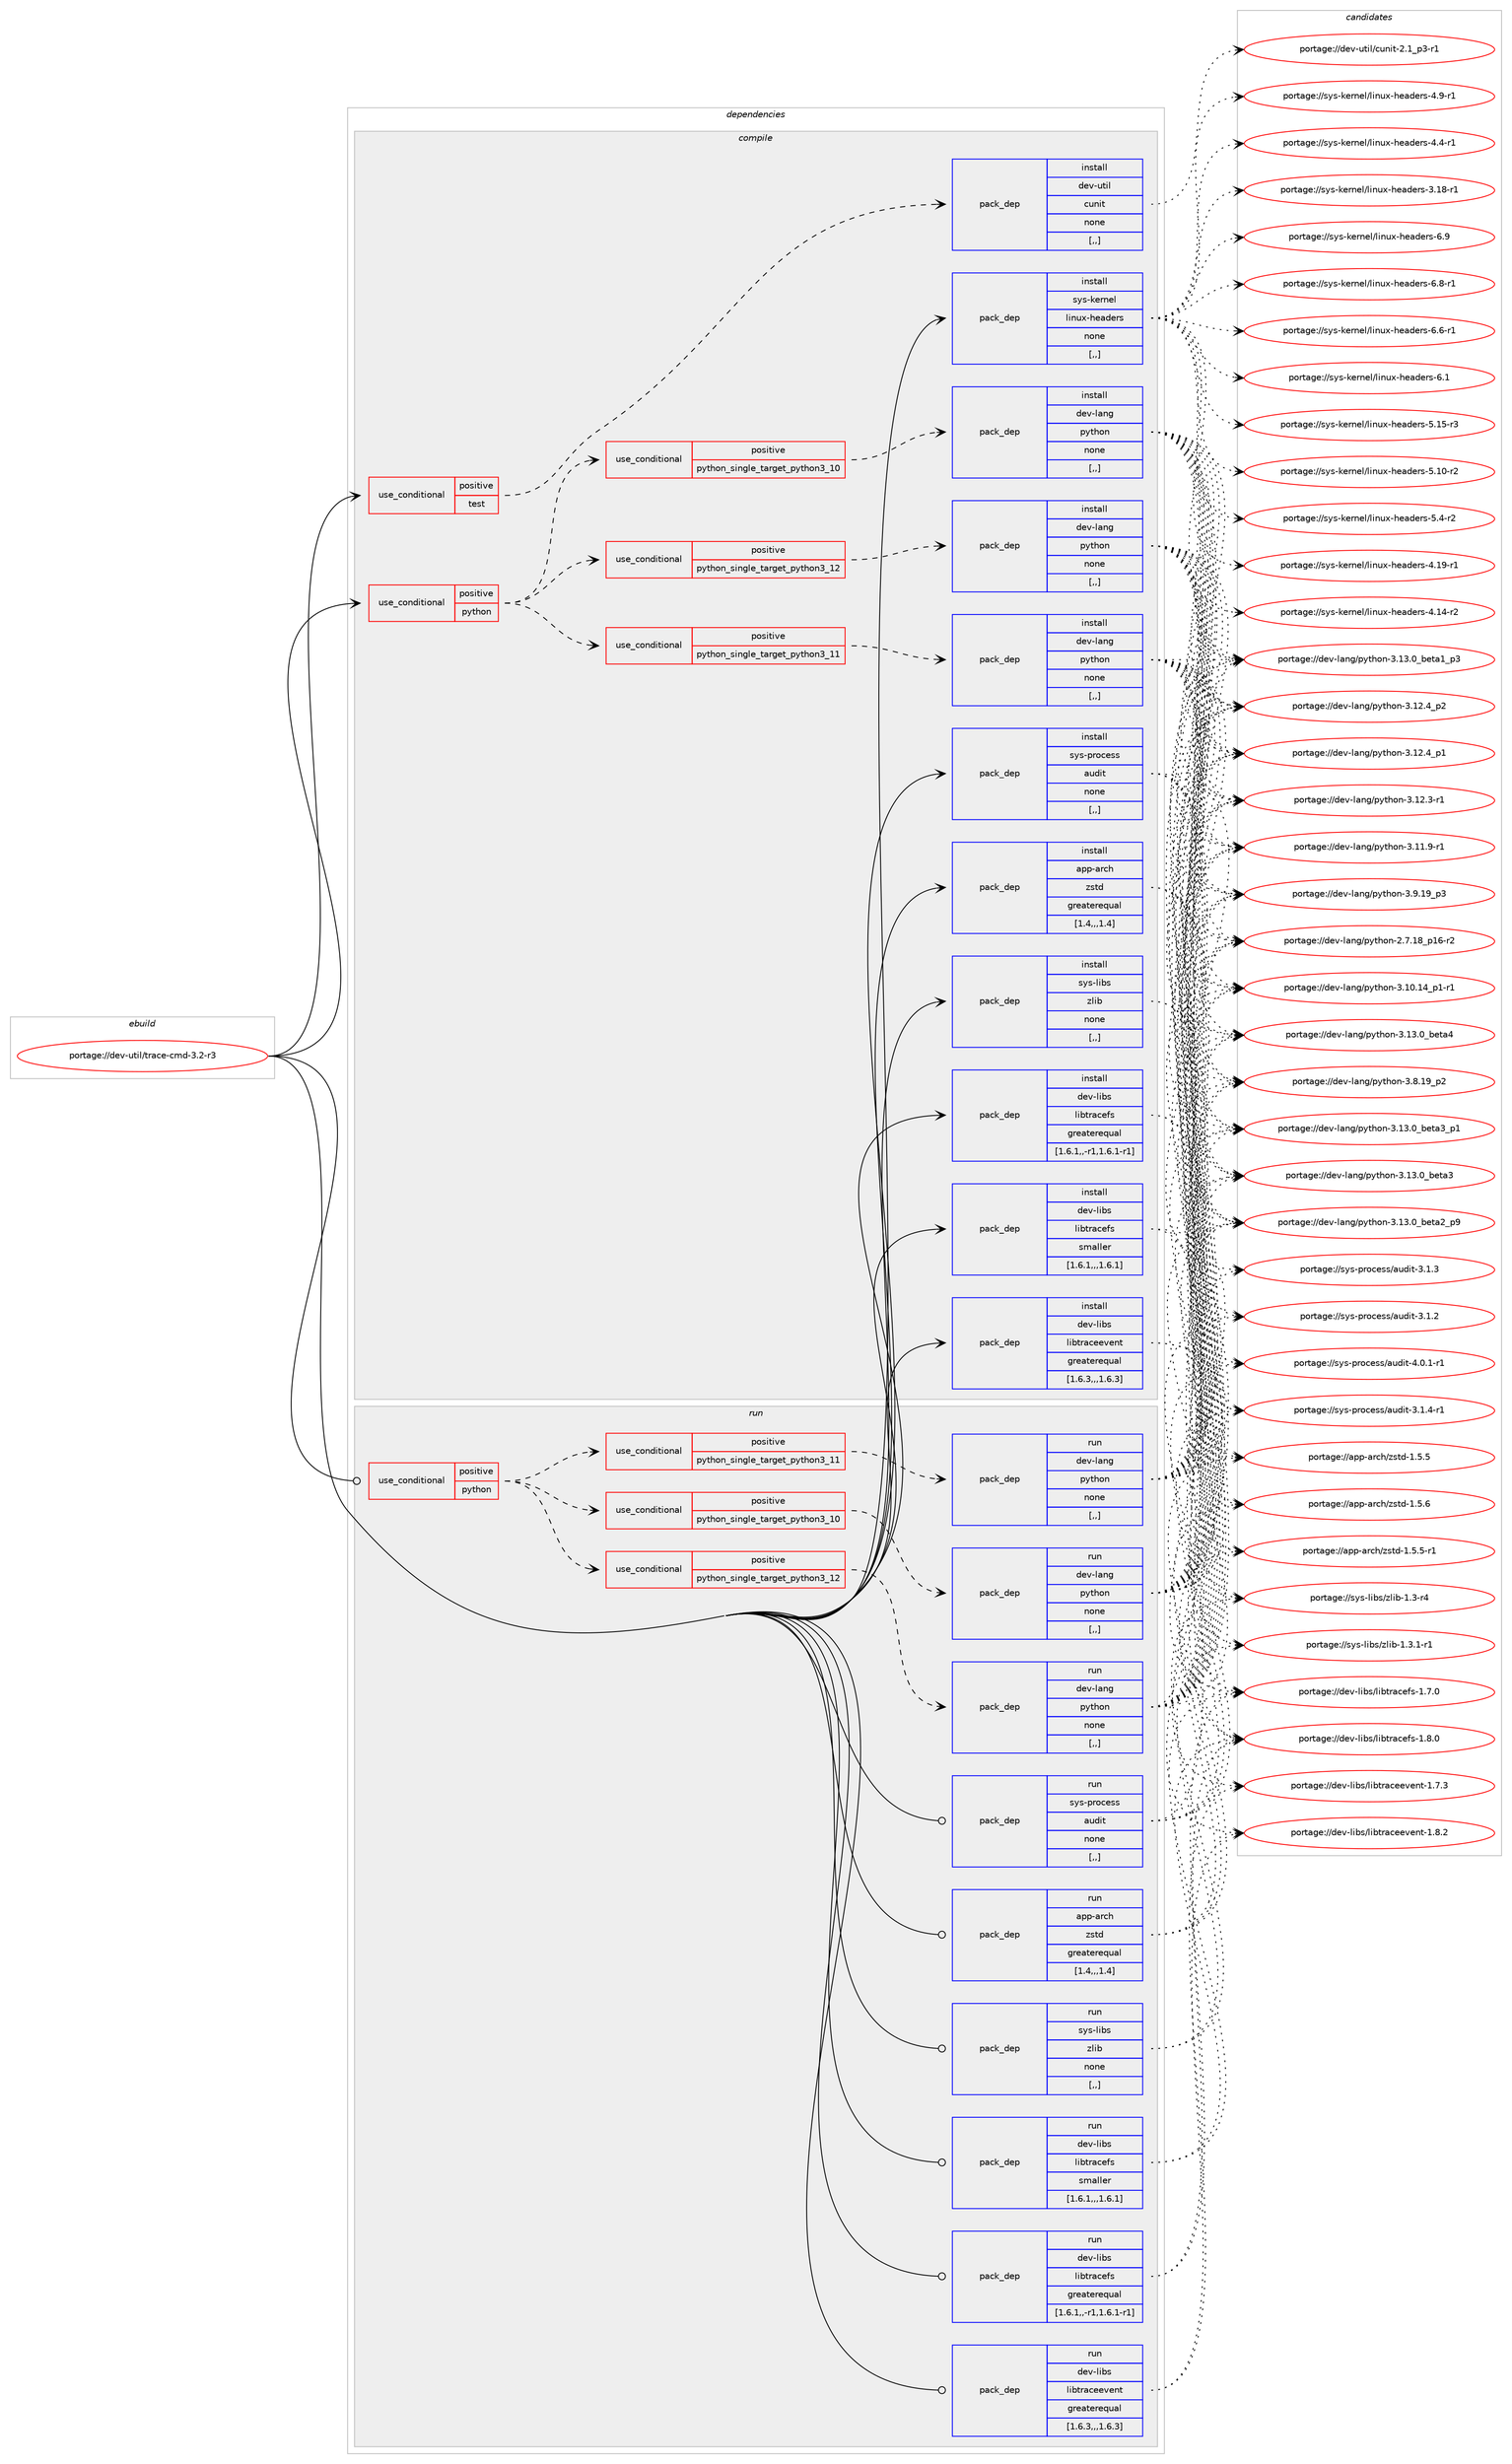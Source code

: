 digraph prolog {

# *************
# Graph options
# *************

newrank=true;
concentrate=true;
compound=true;
graph [rankdir=LR,fontname=Helvetica,fontsize=10,ranksep=1.5];#, ranksep=2.5, nodesep=0.2];
edge  [arrowhead=vee];
node  [fontname=Helvetica,fontsize=10];

# **********
# The ebuild
# **********

subgraph cluster_leftcol {
color=gray;
label=<<i>ebuild</i>>;
id [label="portage://dev-util/trace-cmd-3.2-r3", color=red, width=4, href="../dev-util/trace-cmd-3.2-r3.svg"];
}

# ****************
# The dependencies
# ****************

subgraph cluster_midcol {
color=gray;
label=<<i>dependencies</i>>;
subgraph cluster_compile {
fillcolor="#eeeeee";
style=filled;
label=<<i>compile</i>>;
subgraph cond61813 {
dependency219774 [label=<<TABLE BORDER="0" CELLBORDER="1" CELLSPACING="0" CELLPADDING="4"><TR><TD ROWSPAN="3" CELLPADDING="10">use_conditional</TD></TR><TR><TD>positive</TD></TR><TR><TD>python</TD></TR></TABLE>>, shape=none, color=red];
subgraph cond61814 {
dependency219775 [label=<<TABLE BORDER="0" CELLBORDER="1" CELLSPACING="0" CELLPADDING="4"><TR><TD ROWSPAN="3" CELLPADDING="10">use_conditional</TD></TR><TR><TD>positive</TD></TR><TR><TD>python_single_target_python3_10</TD></TR></TABLE>>, shape=none, color=red];
subgraph pack156515 {
dependency219776 [label=<<TABLE BORDER="0" CELLBORDER="1" CELLSPACING="0" CELLPADDING="4" WIDTH="220"><TR><TD ROWSPAN="6" CELLPADDING="30">pack_dep</TD></TR><TR><TD WIDTH="110">install</TD></TR><TR><TD>dev-lang</TD></TR><TR><TD>python</TD></TR><TR><TD>none</TD></TR><TR><TD>[,,]</TD></TR></TABLE>>, shape=none, color=blue];
}
dependency219775:e -> dependency219776:w [weight=20,style="dashed",arrowhead="vee"];
}
dependency219774:e -> dependency219775:w [weight=20,style="dashed",arrowhead="vee"];
subgraph cond61815 {
dependency219777 [label=<<TABLE BORDER="0" CELLBORDER="1" CELLSPACING="0" CELLPADDING="4"><TR><TD ROWSPAN="3" CELLPADDING="10">use_conditional</TD></TR><TR><TD>positive</TD></TR><TR><TD>python_single_target_python3_11</TD></TR></TABLE>>, shape=none, color=red];
subgraph pack156516 {
dependency219778 [label=<<TABLE BORDER="0" CELLBORDER="1" CELLSPACING="0" CELLPADDING="4" WIDTH="220"><TR><TD ROWSPAN="6" CELLPADDING="30">pack_dep</TD></TR><TR><TD WIDTH="110">install</TD></TR><TR><TD>dev-lang</TD></TR><TR><TD>python</TD></TR><TR><TD>none</TD></TR><TR><TD>[,,]</TD></TR></TABLE>>, shape=none, color=blue];
}
dependency219777:e -> dependency219778:w [weight=20,style="dashed",arrowhead="vee"];
}
dependency219774:e -> dependency219777:w [weight=20,style="dashed",arrowhead="vee"];
subgraph cond61816 {
dependency219779 [label=<<TABLE BORDER="0" CELLBORDER="1" CELLSPACING="0" CELLPADDING="4"><TR><TD ROWSPAN="3" CELLPADDING="10">use_conditional</TD></TR><TR><TD>positive</TD></TR><TR><TD>python_single_target_python3_12</TD></TR></TABLE>>, shape=none, color=red];
subgraph pack156517 {
dependency219780 [label=<<TABLE BORDER="0" CELLBORDER="1" CELLSPACING="0" CELLPADDING="4" WIDTH="220"><TR><TD ROWSPAN="6" CELLPADDING="30">pack_dep</TD></TR><TR><TD WIDTH="110">install</TD></TR><TR><TD>dev-lang</TD></TR><TR><TD>python</TD></TR><TR><TD>none</TD></TR><TR><TD>[,,]</TD></TR></TABLE>>, shape=none, color=blue];
}
dependency219779:e -> dependency219780:w [weight=20,style="dashed",arrowhead="vee"];
}
dependency219774:e -> dependency219779:w [weight=20,style="dashed",arrowhead="vee"];
}
id:e -> dependency219774:w [weight=20,style="solid",arrowhead="vee"];
subgraph cond61817 {
dependency219781 [label=<<TABLE BORDER="0" CELLBORDER="1" CELLSPACING="0" CELLPADDING="4"><TR><TD ROWSPAN="3" CELLPADDING="10">use_conditional</TD></TR><TR><TD>positive</TD></TR><TR><TD>test</TD></TR></TABLE>>, shape=none, color=red];
subgraph pack156518 {
dependency219782 [label=<<TABLE BORDER="0" CELLBORDER="1" CELLSPACING="0" CELLPADDING="4" WIDTH="220"><TR><TD ROWSPAN="6" CELLPADDING="30">pack_dep</TD></TR><TR><TD WIDTH="110">install</TD></TR><TR><TD>dev-util</TD></TR><TR><TD>cunit</TD></TR><TR><TD>none</TD></TR><TR><TD>[,,]</TD></TR></TABLE>>, shape=none, color=blue];
}
dependency219781:e -> dependency219782:w [weight=20,style="dashed",arrowhead="vee"];
}
id:e -> dependency219781:w [weight=20,style="solid",arrowhead="vee"];
subgraph pack156519 {
dependency219783 [label=<<TABLE BORDER="0" CELLBORDER="1" CELLSPACING="0" CELLPADDING="4" WIDTH="220"><TR><TD ROWSPAN="6" CELLPADDING="30">pack_dep</TD></TR><TR><TD WIDTH="110">install</TD></TR><TR><TD>app-arch</TD></TR><TR><TD>zstd</TD></TR><TR><TD>greaterequal</TD></TR><TR><TD>[1.4,,,1.4]</TD></TR></TABLE>>, shape=none, color=blue];
}
id:e -> dependency219783:w [weight=20,style="solid",arrowhead="vee"];
subgraph pack156520 {
dependency219784 [label=<<TABLE BORDER="0" CELLBORDER="1" CELLSPACING="0" CELLPADDING="4" WIDTH="220"><TR><TD ROWSPAN="6" CELLPADDING="30">pack_dep</TD></TR><TR><TD WIDTH="110">install</TD></TR><TR><TD>dev-libs</TD></TR><TR><TD>libtraceevent</TD></TR><TR><TD>greaterequal</TD></TR><TR><TD>[1.6.3,,,1.6.3]</TD></TR></TABLE>>, shape=none, color=blue];
}
id:e -> dependency219784:w [weight=20,style="solid",arrowhead="vee"];
subgraph pack156521 {
dependency219785 [label=<<TABLE BORDER="0" CELLBORDER="1" CELLSPACING="0" CELLPADDING="4" WIDTH="220"><TR><TD ROWSPAN="6" CELLPADDING="30">pack_dep</TD></TR><TR><TD WIDTH="110">install</TD></TR><TR><TD>dev-libs</TD></TR><TR><TD>libtracefs</TD></TR><TR><TD>greaterequal</TD></TR><TR><TD>[1.6.1,,-r1,1.6.1-r1]</TD></TR></TABLE>>, shape=none, color=blue];
}
id:e -> dependency219785:w [weight=20,style="solid",arrowhead="vee"];
subgraph pack156522 {
dependency219786 [label=<<TABLE BORDER="0" CELLBORDER="1" CELLSPACING="0" CELLPADDING="4" WIDTH="220"><TR><TD ROWSPAN="6" CELLPADDING="30">pack_dep</TD></TR><TR><TD WIDTH="110">install</TD></TR><TR><TD>sys-kernel</TD></TR><TR><TD>linux-headers</TD></TR><TR><TD>none</TD></TR><TR><TD>[,,]</TD></TR></TABLE>>, shape=none, color=blue];
}
id:e -> dependency219786:w [weight=20,style="solid",arrowhead="vee"];
subgraph pack156523 {
dependency219787 [label=<<TABLE BORDER="0" CELLBORDER="1" CELLSPACING="0" CELLPADDING="4" WIDTH="220"><TR><TD ROWSPAN="6" CELLPADDING="30">pack_dep</TD></TR><TR><TD WIDTH="110">install</TD></TR><TR><TD>sys-libs</TD></TR><TR><TD>zlib</TD></TR><TR><TD>none</TD></TR><TR><TD>[,,]</TD></TR></TABLE>>, shape=none, color=blue];
}
id:e -> dependency219787:w [weight=20,style="solid",arrowhead="vee"];
subgraph pack156524 {
dependency219788 [label=<<TABLE BORDER="0" CELLBORDER="1" CELLSPACING="0" CELLPADDING="4" WIDTH="220"><TR><TD ROWSPAN="6" CELLPADDING="30">pack_dep</TD></TR><TR><TD WIDTH="110">install</TD></TR><TR><TD>sys-process</TD></TR><TR><TD>audit</TD></TR><TR><TD>none</TD></TR><TR><TD>[,,]</TD></TR></TABLE>>, shape=none, color=blue];
}
id:e -> dependency219788:w [weight=20,style="solid",arrowhead="vee"];
subgraph pack156525 {
dependency219789 [label=<<TABLE BORDER="0" CELLBORDER="1" CELLSPACING="0" CELLPADDING="4" WIDTH="220"><TR><TD ROWSPAN="6" CELLPADDING="30">pack_dep</TD></TR><TR><TD WIDTH="110">install</TD></TR><TR><TD>dev-libs</TD></TR><TR><TD>libtracefs</TD></TR><TR><TD>smaller</TD></TR><TR><TD>[1.6.1,,,1.6.1]</TD></TR></TABLE>>, shape=none, color=blue];
}
id:e -> dependency219789:w [weight=20,style="solid",arrowhead="vee"];
}
subgraph cluster_compileandrun {
fillcolor="#eeeeee";
style=filled;
label=<<i>compile and run</i>>;
}
subgraph cluster_run {
fillcolor="#eeeeee";
style=filled;
label=<<i>run</i>>;
subgraph cond61818 {
dependency219790 [label=<<TABLE BORDER="0" CELLBORDER="1" CELLSPACING="0" CELLPADDING="4"><TR><TD ROWSPAN="3" CELLPADDING="10">use_conditional</TD></TR><TR><TD>positive</TD></TR><TR><TD>python</TD></TR></TABLE>>, shape=none, color=red];
subgraph cond61819 {
dependency219791 [label=<<TABLE BORDER="0" CELLBORDER="1" CELLSPACING="0" CELLPADDING="4"><TR><TD ROWSPAN="3" CELLPADDING="10">use_conditional</TD></TR><TR><TD>positive</TD></TR><TR><TD>python_single_target_python3_10</TD></TR></TABLE>>, shape=none, color=red];
subgraph pack156526 {
dependency219792 [label=<<TABLE BORDER="0" CELLBORDER="1" CELLSPACING="0" CELLPADDING="4" WIDTH="220"><TR><TD ROWSPAN="6" CELLPADDING="30">pack_dep</TD></TR><TR><TD WIDTH="110">run</TD></TR><TR><TD>dev-lang</TD></TR><TR><TD>python</TD></TR><TR><TD>none</TD></TR><TR><TD>[,,]</TD></TR></TABLE>>, shape=none, color=blue];
}
dependency219791:e -> dependency219792:w [weight=20,style="dashed",arrowhead="vee"];
}
dependency219790:e -> dependency219791:w [weight=20,style="dashed",arrowhead="vee"];
subgraph cond61820 {
dependency219793 [label=<<TABLE BORDER="0" CELLBORDER="1" CELLSPACING="0" CELLPADDING="4"><TR><TD ROWSPAN="3" CELLPADDING="10">use_conditional</TD></TR><TR><TD>positive</TD></TR><TR><TD>python_single_target_python3_11</TD></TR></TABLE>>, shape=none, color=red];
subgraph pack156527 {
dependency219794 [label=<<TABLE BORDER="0" CELLBORDER="1" CELLSPACING="0" CELLPADDING="4" WIDTH="220"><TR><TD ROWSPAN="6" CELLPADDING="30">pack_dep</TD></TR><TR><TD WIDTH="110">run</TD></TR><TR><TD>dev-lang</TD></TR><TR><TD>python</TD></TR><TR><TD>none</TD></TR><TR><TD>[,,]</TD></TR></TABLE>>, shape=none, color=blue];
}
dependency219793:e -> dependency219794:w [weight=20,style="dashed",arrowhead="vee"];
}
dependency219790:e -> dependency219793:w [weight=20,style="dashed",arrowhead="vee"];
subgraph cond61821 {
dependency219795 [label=<<TABLE BORDER="0" CELLBORDER="1" CELLSPACING="0" CELLPADDING="4"><TR><TD ROWSPAN="3" CELLPADDING="10">use_conditional</TD></TR><TR><TD>positive</TD></TR><TR><TD>python_single_target_python3_12</TD></TR></TABLE>>, shape=none, color=red];
subgraph pack156528 {
dependency219796 [label=<<TABLE BORDER="0" CELLBORDER="1" CELLSPACING="0" CELLPADDING="4" WIDTH="220"><TR><TD ROWSPAN="6" CELLPADDING="30">pack_dep</TD></TR><TR><TD WIDTH="110">run</TD></TR><TR><TD>dev-lang</TD></TR><TR><TD>python</TD></TR><TR><TD>none</TD></TR><TR><TD>[,,]</TD></TR></TABLE>>, shape=none, color=blue];
}
dependency219795:e -> dependency219796:w [weight=20,style="dashed",arrowhead="vee"];
}
dependency219790:e -> dependency219795:w [weight=20,style="dashed",arrowhead="vee"];
}
id:e -> dependency219790:w [weight=20,style="solid",arrowhead="odot"];
subgraph pack156529 {
dependency219797 [label=<<TABLE BORDER="0" CELLBORDER="1" CELLSPACING="0" CELLPADDING="4" WIDTH="220"><TR><TD ROWSPAN="6" CELLPADDING="30">pack_dep</TD></TR><TR><TD WIDTH="110">run</TD></TR><TR><TD>app-arch</TD></TR><TR><TD>zstd</TD></TR><TR><TD>greaterequal</TD></TR><TR><TD>[1.4,,,1.4]</TD></TR></TABLE>>, shape=none, color=blue];
}
id:e -> dependency219797:w [weight=20,style="solid",arrowhead="odot"];
subgraph pack156530 {
dependency219798 [label=<<TABLE BORDER="0" CELLBORDER="1" CELLSPACING="0" CELLPADDING="4" WIDTH="220"><TR><TD ROWSPAN="6" CELLPADDING="30">pack_dep</TD></TR><TR><TD WIDTH="110">run</TD></TR><TR><TD>dev-libs</TD></TR><TR><TD>libtraceevent</TD></TR><TR><TD>greaterequal</TD></TR><TR><TD>[1.6.3,,,1.6.3]</TD></TR></TABLE>>, shape=none, color=blue];
}
id:e -> dependency219798:w [weight=20,style="solid",arrowhead="odot"];
subgraph pack156531 {
dependency219799 [label=<<TABLE BORDER="0" CELLBORDER="1" CELLSPACING="0" CELLPADDING="4" WIDTH="220"><TR><TD ROWSPAN="6" CELLPADDING="30">pack_dep</TD></TR><TR><TD WIDTH="110">run</TD></TR><TR><TD>dev-libs</TD></TR><TR><TD>libtracefs</TD></TR><TR><TD>greaterequal</TD></TR><TR><TD>[1.6.1,,-r1,1.6.1-r1]</TD></TR></TABLE>>, shape=none, color=blue];
}
id:e -> dependency219799:w [weight=20,style="solid",arrowhead="odot"];
subgraph pack156532 {
dependency219800 [label=<<TABLE BORDER="0" CELLBORDER="1" CELLSPACING="0" CELLPADDING="4" WIDTH="220"><TR><TD ROWSPAN="6" CELLPADDING="30">pack_dep</TD></TR><TR><TD WIDTH="110">run</TD></TR><TR><TD>sys-libs</TD></TR><TR><TD>zlib</TD></TR><TR><TD>none</TD></TR><TR><TD>[,,]</TD></TR></TABLE>>, shape=none, color=blue];
}
id:e -> dependency219800:w [weight=20,style="solid",arrowhead="odot"];
subgraph pack156533 {
dependency219801 [label=<<TABLE BORDER="0" CELLBORDER="1" CELLSPACING="0" CELLPADDING="4" WIDTH="220"><TR><TD ROWSPAN="6" CELLPADDING="30">pack_dep</TD></TR><TR><TD WIDTH="110">run</TD></TR><TR><TD>sys-process</TD></TR><TR><TD>audit</TD></TR><TR><TD>none</TD></TR><TR><TD>[,,]</TD></TR></TABLE>>, shape=none, color=blue];
}
id:e -> dependency219801:w [weight=20,style="solid",arrowhead="odot"];
subgraph pack156534 {
dependency219802 [label=<<TABLE BORDER="0" CELLBORDER="1" CELLSPACING="0" CELLPADDING="4" WIDTH="220"><TR><TD ROWSPAN="6" CELLPADDING="30">pack_dep</TD></TR><TR><TD WIDTH="110">run</TD></TR><TR><TD>dev-libs</TD></TR><TR><TD>libtracefs</TD></TR><TR><TD>smaller</TD></TR><TR><TD>[1.6.1,,,1.6.1]</TD></TR></TABLE>>, shape=none, color=blue];
}
id:e -> dependency219802:w [weight=20,style="solid",arrowhead="odot"];
}
}

# **************
# The candidates
# **************

subgraph cluster_choices {
rank=same;
color=gray;
label=<<i>candidates</i>>;

subgraph choice156515 {
color=black;
nodesep=1;
choice1001011184510897110103471121211161041111104551464951464895981011169752 [label="portage://dev-lang/python-3.13.0_beta4", color=red, width=4,href="../dev-lang/python-3.13.0_beta4.svg"];
choice10010111845108971101034711212111610411111045514649514648959810111697519511249 [label="portage://dev-lang/python-3.13.0_beta3_p1", color=red, width=4,href="../dev-lang/python-3.13.0_beta3_p1.svg"];
choice1001011184510897110103471121211161041111104551464951464895981011169751 [label="portage://dev-lang/python-3.13.0_beta3", color=red, width=4,href="../dev-lang/python-3.13.0_beta3.svg"];
choice10010111845108971101034711212111610411111045514649514648959810111697509511257 [label="portage://dev-lang/python-3.13.0_beta2_p9", color=red, width=4,href="../dev-lang/python-3.13.0_beta2_p9.svg"];
choice10010111845108971101034711212111610411111045514649514648959810111697499511251 [label="portage://dev-lang/python-3.13.0_beta1_p3", color=red, width=4,href="../dev-lang/python-3.13.0_beta1_p3.svg"];
choice100101118451089711010347112121116104111110455146495046529511250 [label="portage://dev-lang/python-3.12.4_p2", color=red, width=4,href="../dev-lang/python-3.12.4_p2.svg"];
choice100101118451089711010347112121116104111110455146495046529511249 [label="portage://dev-lang/python-3.12.4_p1", color=red, width=4,href="../dev-lang/python-3.12.4_p1.svg"];
choice100101118451089711010347112121116104111110455146495046514511449 [label="portage://dev-lang/python-3.12.3-r1", color=red, width=4,href="../dev-lang/python-3.12.3-r1.svg"];
choice100101118451089711010347112121116104111110455146494946574511449 [label="portage://dev-lang/python-3.11.9-r1", color=red, width=4,href="../dev-lang/python-3.11.9-r1.svg"];
choice100101118451089711010347112121116104111110455146494846495295112494511449 [label="portage://dev-lang/python-3.10.14_p1-r1", color=red, width=4,href="../dev-lang/python-3.10.14_p1-r1.svg"];
choice100101118451089711010347112121116104111110455146574649579511251 [label="portage://dev-lang/python-3.9.19_p3", color=red, width=4,href="../dev-lang/python-3.9.19_p3.svg"];
choice100101118451089711010347112121116104111110455146564649579511250 [label="portage://dev-lang/python-3.8.19_p2", color=red, width=4,href="../dev-lang/python-3.8.19_p2.svg"];
choice100101118451089711010347112121116104111110455046554649569511249544511450 [label="portage://dev-lang/python-2.7.18_p16-r2", color=red, width=4,href="../dev-lang/python-2.7.18_p16-r2.svg"];
dependency219776:e -> choice1001011184510897110103471121211161041111104551464951464895981011169752:w [style=dotted,weight="100"];
dependency219776:e -> choice10010111845108971101034711212111610411111045514649514648959810111697519511249:w [style=dotted,weight="100"];
dependency219776:e -> choice1001011184510897110103471121211161041111104551464951464895981011169751:w [style=dotted,weight="100"];
dependency219776:e -> choice10010111845108971101034711212111610411111045514649514648959810111697509511257:w [style=dotted,weight="100"];
dependency219776:e -> choice10010111845108971101034711212111610411111045514649514648959810111697499511251:w [style=dotted,weight="100"];
dependency219776:e -> choice100101118451089711010347112121116104111110455146495046529511250:w [style=dotted,weight="100"];
dependency219776:e -> choice100101118451089711010347112121116104111110455146495046529511249:w [style=dotted,weight="100"];
dependency219776:e -> choice100101118451089711010347112121116104111110455146495046514511449:w [style=dotted,weight="100"];
dependency219776:e -> choice100101118451089711010347112121116104111110455146494946574511449:w [style=dotted,weight="100"];
dependency219776:e -> choice100101118451089711010347112121116104111110455146494846495295112494511449:w [style=dotted,weight="100"];
dependency219776:e -> choice100101118451089711010347112121116104111110455146574649579511251:w [style=dotted,weight="100"];
dependency219776:e -> choice100101118451089711010347112121116104111110455146564649579511250:w [style=dotted,weight="100"];
dependency219776:e -> choice100101118451089711010347112121116104111110455046554649569511249544511450:w [style=dotted,weight="100"];
}
subgraph choice156516 {
color=black;
nodesep=1;
choice1001011184510897110103471121211161041111104551464951464895981011169752 [label="portage://dev-lang/python-3.13.0_beta4", color=red, width=4,href="../dev-lang/python-3.13.0_beta4.svg"];
choice10010111845108971101034711212111610411111045514649514648959810111697519511249 [label="portage://dev-lang/python-3.13.0_beta3_p1", color=red, width=4,href="../dev-lang/python-3.13.0_beta3_p1.svg"];
choice1001011184510897110103471121211161041111104551464951464895981011169751 [label="portage://dev-lang/python-3.13.0_beta3", color=red, width=4,href="../dev-lang/python-3.13.0_beta3.svg"];
choice10010111845108971101034711212111610411111045514649514648959810111697509511257 [label="portage://dev-lang/python-3.13.0_beta2_p9", color=red, width=4,href="../dev-lang/python-3.13.0_beta2_p9.svg"];
choice10010111845108971101034711212111610411111045514649514648959810111697499511251 [label="portage://dev-lang/python-3.13.0_beta1_p3", color=red, width=4,href="../dev-lang/python-3.13.0_beta1_p3.svg"];
choice100101118451089711010347112121116104111110455146495046529511250 [label="portage://dev-lang/python-3.12.4_p2", color=red, width=4,href="../dev-lang/python-3.12.4_p2.svg"];
choice100101118451089711010347112121116104111110455146495046529511249 [label="portage://dev-lang/python-3.12.4_p1", color=red, width=4,href="../dev-lang/python-3.12.4_p1.svg"];
choice100101118451089711010347112121116104111110455146495046514511449 [label="portage://dev-lang/python-3.12.3-r1", color=red, width=4,href="../dev-lang/python-3.12.3-r1.svg"];
choice100101118451089711010347112121116104111110455146494946574511449 [label="portage://dev-lang/python-3.11.9-r1", color=red, width=4,href="../dev-lang/python-3.11.9-r1.svg"];
choice100101118451089711010347112121116104111110455146494846495295112494511449 [label="portage://dev-lang/python-3.10.14_p1-r1", color=red, width=4,href="../dev-lang/python-3.10.14_p1-r1.svg"];
choice100101118451089711010347112121116104111110455146574649579511251 [label="portage://dev-lang/python-3.9.19_p3", color=red, width=4,href="../dev-lang/python-3.9.19_p3.svg"];
choice100101118451089711010347112121116104111110455146564649579511250 [label="portage://dev-lang/python-3.8.19_p2", color=red, width=4,href="../dev-lang/python-3.8.19_p2.svg"];
choice100101118451089711010347112121116104111110455046554649569511249544511450 [label="portage://dev-lang/python-2.7.18_p16-r2", color=red, width=4,href="../dev-lang/python-2.7.18_p16-r2.svg"];
dependency219778:e -> choice1001011184510897110103471121211161041111104551464951464895981011169752:w [style=dotted,weight="100"];
dependency219778:e -> choice10010111845108971101034711212111610411111045514649514648959810111697519511249:w [style=dotted,weight="100"];
dependency219778:e -> choice1001011184510897110103471121211161041111104551464951464895981011169751:w [style=dotted,weight="100"];
dependency219778:e -> choice10010111845108971101034711212111610411111045514649514648959810111697509511257:w [style=dotted,weight="100"];
dependency219778:e -> choice10010111845108971101034711212111610411111045514649514648959810111697499511251:w [style=dotted,weight="100"];
dependency219778:e -> choice100101118451089711010347112121116104111110455146495046529511250:w [style=dotted,weight="100"];
dependency219778:e -> choice100101118451089711010347112121116104111110455146495046529511249:w [style=dotted,weight="100"];
dependency219778:e -> choice100101118451089711010347112121116104111110455146495046514511449:w [style=dotted,weight="100"];
dependency219778:e -> choice100101118451089711010347112121116104111110455146494946574511449:w [style=dotted,weight="100"];
dependency219778:e -> choice100101118451089711010347112121116104111110455146494846495295112494511449:w [style=dotted,weight="100"];
dependency219778:e -> choice100101118451089711010347112121116104111110455146574649579511251:w [style=dotted,weight="100"];
dependency219778:e -> choice100101118451089711010347112121116104111110455146564649579511250:w [style=dotted,weight="100"];
dependency219778:e -> choice100101118451089711010347112121116104111110455046554649569511249544511450:w [style=dotted,weight="100"];
}
subgraph choice156517 {
color=black;
nodesep=1;
choice1001011184510897110103471121211161041111104551464951464895981011169752 [label="portage://dev-lang/python-3.13.0_beta4", color=red, width=4,href="../dev-lang/python-3.13.0_beta4.svg"];
choice10010111845108971101034711212111610411111045514649514648959810111697519511249 [label="portage://dev-lang/python-3.13.0_beta3_p1", color=red, width=4,href="../dev-lang/python-3.13.0_beta3_p1.svg"];
choice1001011184510897110103471121211161041111104551464951464895981011169751 [label="portage://dev-lang/python-3.13.0_beta3", color=red, width=4,href="../dev-lang/python-3.13.0_beta3.svg"];
choice10010111845108971101034711212111610411111045514649514648959810111697509511257 [label="portage://dev-lang/python-3.13.0_beta2_p9", color=red, width=4,href="../dev-lang/python-3.13.0_beta2_p9.svg"];
choice10010111845108971101034711212111610411111045514649514648959810111697499511251 [label="portage://dev-lang/python-3.13.0_beta1_p3", color=red, width=4,href="../dev-lang/python-3.13.0_beta1_p3.svg"];
choice100101118451089711010347112121116104111110455146495046529511250 [label="portage://dev-lang/python-3.12.4_p2", color=red, width=4,href="../dev-lang/python-3.12.4_p2.svg"];
choice100101118451089711010347112121116104111110455146495046529511249 [label="portage://dev-lang/python-3.12.4_p1", color=red, width=4,href="../dev-lang/python-3.12.4_p1.svg"];
choice100101118451089711010347112121116104111110455146495046514511449 [label="portage://dev-lang/python-3.12.3-r1", color=red, width=4,href="../dev-lang/python-3.12.3-r1.svg"];
choice100101118451089711010347112121116104111110455146494946574511449 [label="portage://dev-lang/python-3.11.9-r1", color=red, width=4,href="../dev-lang/python-3.11.9-r1.svg"];
choice100101118451089711010347112121116104111110455146494846495295112494511449 [label="portage://dev-lang/python-3.10.14_p1-r1", color=red, width=4,href="../dev-lang/python-3.10.14_p1-r1.svg"];
choice100101118451089711010347112121116104111110455146574649579511251 [label="portage://dev-lang/python-3.9.19_p3", color=red, width=4,href="../dev-lang/python-3.9.19_p3.svg"];
choice100101118451089711010347112121116104111110455146564649579511250 [label="portage://dev-lang/python-3.8.19_p2", color=red, width=4,href="../dev-lang/python-3.8.19_p2.svg"];
choice100101118451089711010347112121116104111110455046554649569511249544511450 [label="portage://dev-lang/python-2.7.18_p16-r2", color=red, width=4,href="../dev-lang/python-2.7.18_p16-r2.svg"];
dependency219780:e -> choice1001011184510897110103471121211161041111104551464951464895981011169752:w [style=dotted,weight="100"];
dependency219780:e -> choice10010111845108971101034711212111610411111045514649514648959810111697519511249:w [style=dotted,weight="100"];
dependency219780:e -> choice1001011184510897110103471121211161041111104551464951464895981011169751:w [style=dotted,weight="100"];
dependency219780:e -> choice10010111845108971101034711212111610411111045514649514648959810111697509511257:w [style=dotted,weight="100"];
dependency219780:e -> choice10010111845108971101034711212111610411111045514649514648959810111697499511251:w [style=dotted,weight="100"];
dependency219780:e -> choice100101118451089711010347112121116104111110455146495046529511250:w [style=dotted,weight="100"];
dependency219780:e -> choice100101118451089711010347112121116104111110455146495046529511249:w [style=dotted,weight="100"];
dependency219780:e -> choice100101118451089711010347112121116104111110455146495046514511449:w [style=dotted,weight="100"];
dependency219780:e -> choice100101118451089711010347112121116104111110455146494946574511449:w [style=dotted,weight="100"];
dependency219780:e -> choice100101118451089711010347112121116104111110455146494846495295112494511449:w [style=dotted,weight="100"];
dependency219780:e -> choice100101118451089711010347112121116104111110455146574649579511251:w [style=dotted,weight="100"];
dependency219780:e -> choice100101118451089711010347112121116104111110455146564649579511250:w [style=dotted,weight="100"];
dependency219780:e -> choice100101118451089711010347112121116104111110455046554649569511249544511450:w [style=dotted,weight="100"];
}
subgraph choice156518 {
color=black;
nodesep=1;
choice1001011184511711610510847991171101051164550464995112514511449 [label="portage://dev-util/cunit-2.1_p3-r1", color=red, width=4,href="../dev-util/cunit-2.1_p3-r1.svg"];
dependency219782:e -> choice1001011184511711610510847991171101051164550464995112514511449:w [style=dotted,weight="100"];
}
subgraph choice156519 {
color=black;
nodesep=1;
choice9711211245971149910447122115116100454946534654 [label="portage://app-arch/zstd-1.5.6", color=red, width=4,href="../app-arch/zstd-1.5.6.svg"];
choice97112112459711499104471221151161004549465346534511449 [label="portage://app-arch/zstd-1.5.5-r1", color=red, width=4,href="../app-arch/zstd-1.5.5-r1.svg"];
choice9711211245971149910447122115116100454946534653 [label="portage://app-arch/zstd-1.5.5", color=red, width=4,href="../app-arch/zstd-1.5.5.svg"];
dependency219783:e -> choice9711211245971149910447122115116100454946534654:w [style=dotted,weight="100"];
dependency219783:e -> choice97112112459711499104471221151161004549465346534511449:w [style=dotted,weight="100"];
dependency219783:e -> choice9711211245971149910447122115116100454946534653:w [style=dotted,weight="100"];
}
subgraph choice156520 {
color=black;
nodesep=1;
choice100101118451081059811547108105981161149799101101118101110116454946564650 [label="portage://dev-libs/libtraceevent-1.8.2", color=red, width=4,href="../dev-libs/libtraceevent-1.8.2.svg"];
choice100101118451081059811547108105981161149799101101118101110116454946554651 [label="portage://dev-libs/libtraceevent-1.7.3", color=red, width=4,href="../dev-libs/libtraceevent-1.7.3.svg"];
dependency219784:e -> choice100101118451081059811547108105981161149799101101118101110116454946564650:w [style=dotted,weight="100"];
dependency219784:e -> choice100101118451081059811547108105981161149799101101118101110116454946554651:w [style=dotted,weight="100"];
}
subgraph choice156521 {
color=black;
nodesep=1;
choice100101118451081059811547108105981161149799101102115454946564648 [label="portage://dev-libs/libtracefs-1.8.0", color=red, width=4,href="../dev-libs/libtracefs-1.8.0.svg"];
choice100101118451081059811547108105981161149799101102115454946554648 [label="portage://dev-libs/libtracefs-1.7.0", color=red, width=4,href="../dev-libs/libtracefs-1.7.0.svg"];
dependency219785:e -> choice100101118451081059811547108105981161149799101102115454946564648:w [style=dotted,weight="100"];
dependency219785:e -> choice100101118451081059811547108105981161149799101102115454946554648:w [style=dotted,weight="100"];
}
subgraph choice156522 {
color=black;
nodesep=1;
choice1151211154510710111411010110847108105110117120451041019710010111411545544657 [label="portage://sys-kernel/linux-headers-6.9", color=red, width=4,href="../sys-kernel/linux-headers-6.9.svg"];
choice11512111545107101114110101108471081051101171204510410197100101114115455446564511449 [label="portage://sys-kernel/linux-headers-6.8-r1", color=red, width=4,href="../sys-kernel/linux-headers-6.8-r1.svg"];
choice11512111545107101114110101108471081051101171204510410197100101114115455446544511449 [label="portage://sys-kernel/linux-headers-6.6-r1", color=red, width=4,href="../sys-kernel/linux-headers-6.6-r1.svg"];
choice1151211154510710111411010110847108105110117120451041019710010111411545544649 [label="portage://sys-kernel/linux-headers-6.1", color=red, width=4,href="../sys-kernel/linux-headers-6.1.svg"];
choice1151211154510710111411010110847108105110117120451041019710010111411545534649534511451 [label="portage://sys-kernel/linux-headers-5.15-r3", color=red, width=4,href="../sys-kernel/linux-headers-5.15-r3.svg"];
choice1151211154510710111411010110847108105110117120451041019710010111411545534649484511450 [label="portage://sys-kernel/linux-headers-5.10-r2", color=red, width=4,href="../sys-kernel/linux-headers-5.10-r2.svg"];
choice11512111545107101114110101108471081051101171204510410197100101114115455346524511450 [label="portage://sys-kernel/linux-headers-5.4-r2", color=red, width=4,href="../sys-kernel/linux-headers-5.4-r2.svg"];
choice1151211154510710111411010110847108105110117120451041019710010111411545524649574511449 [label="portage://sys-kernel/linux-headers-4.19-r1", color=red, width=4,href="../sys-kernel/linux-headers-4.19-r1.svg"];
choice1151211154510710111411010110847108105110117120451041019710010111411545524649524511450 [label="portage://sys-kernel/linux-headers-4.14-r2", color=red, width=4,href="../sys-kernel/linux-headers-4.14-r2.svg"];
choice11512111545107101114110101108471081051101171204510410197100101114115455246574511449 [label="portage://sys-kernel/linux-headers-4.9-r1", color=red, width=4,href="../sys-kernel/linux-headers-4.9-r1.svg"];
choice11512111545107101114110101108471081051101171204510410197100101114115455246524511449 [label="portage://sys-kernel/linux-headers-4.4-r1", color=red, width=4,href="../sys-kernel/linux-headers-4.4-r1.svg"];
choice1151211154510710111411010110847108105110117120451041019710010111411545514649564511449 [label="portage://sys-kernel/linux-headers-3.18-r1", color=red, width=4,href="../sys-kernel/linux-headers-3.18-r1.svg"];
dependency219786:e -> choice1151211154510710111411010110847108105110117120451041019710010111411545544657:w [style=dotted,weight="100"];
dependency219786:e -> choice11512111545107101114110101108471081051101171204510410197100101114115455446564511449:w [style=dotted,weight="100"];
dependency219786:e -> choice11512111545107101114110101108471081051101171204510410197100101114115455446544511449:w [style=dotted,weight="100"];
dependency219786:e -> choice1151211154510710111411010110847108105110117120451041019710010111411545544649:w [style=dotted,weight="100"];
dependency219786:e -> choice1151211154510710111411010110847108105110117120451041019710010111411545534649534511451:w [style=dotted,weight="100"];
dependency219786:e -> choice1151211154510710111411010110847108105110117120451041019710010111411545534649484511450:w [style=dotted,weight="100"];
dependency219786:e -> choice11512111545107101114110101108471081051101171204510410197100101114115455346524511450:w [style=dotted,weight="100"];
dependency219786:e -> choice1151211154510710111411010110847108105110117120451041019710010111411545524649574511449:w [style=dotted,weight="100"];
dependency219786:e -> choice1151211154510710111411010110847108105110117120451041019710010111411545524649524511450:w [style=dotted,weight="100"];
dependency219786:e -> choice11512111545107101114110101108471081051101171204510410197100101114115455246574511449:w [style=dotted,weight="100"];
dependency219786:e -> choice11512111545107101114110101108471081051101171204510410197100101114115455246524511449:w [style=dotted,weight="100"];
dependency219786:e -> choice1151211154510710111411010110847108105110117120451041019710010111411545514649564511449:w [style=dotted,weight="100"];
}
subgraph choice156523 {
color=black;
nodesep=1;
choice115121115451081059811547122108105984549465146494511449 [label="portage://sys-libs/zlib-1.3.1-r1", color=red, width=4,href="../sys-libs/zlib-1.3.1-r1.svg"];
choice11512111545108105981154712210810598454946514511452 [label="portage://sys-libs/zlib-1.3-r4", color=red, width=4,href="../sys-libs/zlib-1.3-r4.svg"];
dependency219787:e -> choice115121115451081059811547122108105984549465146494511449:w [style=dotted,weight="100"];
dependency219787:e -> choice11512111545108105981154712210810598454946514511452:w [style=dotted,weight="100"];
}
subgraph choice156524 {
color=black;
nodesep=1;
choice115121115451121141119910111511547971171001051164552464846494511449 [label="portage://sys-process/audit-4.0.1-r1", color=red, width=4,href="../sys-process/audit-4.0.1-r1.svg"];
choice115121115451121141119910111511547971171001051164551464946524511449 [label="portage://sys-process/audit-3.1.4-r1", color=red, width=4,href="../sys-process/audit-3.1.4-r1.svg"];
choice11512111545112114111991011151154797117100105116455146494651 [label="portage://sys-process/audit-3.1.3", color=red, width=4,href="../sys-process/audit-3.1.3.svg"];
choice11512111545112114111991011151154797117100105116455146494650 [label="portage://sys-process/audit-3.1.2", color=red, width=4,href="../sys-process/audit-3.1.2.svg"];
dependency219788:e -> choice115121115451121141119910111511547971171001051164552464846494511449:w [style=dotted,weight="100"];
dependency219788:e -> choice115121115451121141119910111511547971171001051164551464946524511449:w [style=dotted,weight="100"];
dependency219788:e -> choice11512111545112114111991011151154797117100105116455146494651:w [style=dotted,weight="100"];
dependency219788:e -> choice11512111545112114111991011151154797117100105116455146494650:w [style=dotted,weight="100"];
}
subgraph choice156525 {
color=black;
nodesep=1;
choice100101118451081059811547108105981161149799101102115454946564648 [label="portage://dev-libs/libtracefs-1.8.0", color=red, width=4,href="../dev-libs/libtracefs-1.8.0.svg"];
choice100101118451081059811547108105981161149799101102115454946554648 [label="portage://dev-libs/libtracefs-1.7.0", color=red, width=4,href="../dev-libs/libtracefs-1.7.0.svg"];
dependency219789:e -> choice100101118451081059811547108105981161149799101102115454946564648:w [style=dotted,weight="100"];
dependency219789:e -> choice100101118451081059811547108105981161149799101102115454946554648:w [style=dotted,weight="100"];
}
subgraph choice156526 {
color=black;
nodesep=1;
choice1001011184510897110103471121211161041111104551464951464895981011169752 [label="portage://dev-lang/python-3.13.0_beta4", color=red, width=4,href="../dev-lang/python-3.13.0_beta4.svg"];
choice10010111845108971101034711212111610411111045514649514648959810111697519511249 [label="portage://dev-lang/python-3.13.0_beta3_p1", color=red, width=4,href="../dev-lang/python-3.13.0_beta3_p1.svg"];
choice1001011184510897110103471121211161041111104551464951464895981011169751 [label="portage://dev-lang/python-3.13.0_beta3", color=red, width=4,href="../dev-lang/python-3.13.0_beta3.svg"];
choice10010111845108971101034711212111610411111045514649514648959810111697509511257 [label="portage://dev-lang/python-3.13.0_beta2_p9", color=red, width=4,href="../dev-lang/python-3.13.0_beta2_p9.svg"];
choice10010111845108971101034711212111610411111045514649514648959810111697499511251 [label="portage://dev-lang/python-3.13.0_beta1_p3", color=red, width=4,href="../dev-lang/python-3.13.0_beta1_p3.svg"];
choice100101118451089711010347112121116104111110455146495046529511250 [label="portage://dev-lang/python-3.12.4_p2", color=red, width=4,href="../dev-lang/python-3.12.4_p2.svg"];
choice100101118451089711010347112121116104111110455146495046529511249 [label="portage://dev-lang/python-3.12.4_p1", color=red, width=4,href="../dev-lang/python-3.12.4_p1.svg"];
choice100101118451089711010347112121116104111110455146495046514511449 [label="portage://dev-lang/python-3.12.3-r1", color=red, width=4,href="../dev-lang/python-3.12.3-r1.svg"];
choice100101118451089711010347112121116104111110455146494946574511449 [label="portage://dev-lang/python-3.11.9-r1", color=red, width=4,href="../dev-lang/python-3.11.9-r1.svg"];
choice100101118451089711010347112121116104111110455146494846495295112494511449 [label="portage://dev-lang/python-3.10.14_p1-r1", color=red, width=4,href="../dev-lang/python-3.10.14_p1-r1.svg"];
choice100101118451089711010347112121116104111110455146574649579511251 [label="portage://dev-lang/python-3.9.19_p3", color=red, width=4,href="../dev-lang/python-3.9.19_p3.svg"];
choice100101118451089711010347112121116104111110455146564649579511250 [label="portage://dev-lang/python-3.8.19_p2", color=red, width=4,href="../dev-lang/python-3.8.19_p2.svg"];
choice100101118451089711010347112121116104111110455046554649569511249544511450 [label="portage://dev-lang/python-2.7.18_p16-r2", color=red, width=4,href="../dev-lang/python-2.7.18_p16-r2.svg"];
dependency219792:e -> choice1001011184510897110103471121211161041111104551464951464895981011169752:w [style=dotted,weight="100"];
dependency219792:e -> choice10010111845108971101034711212111610411111045514649514648959810111697519511249:w [style=dotted,weight="100"];
dependency219792:e -> choice1001011184510897110103471121211161041111104551464951464895981011169751:w [style=dotted,weight="100"];
dependency219792:e -> choice10010111845108971101034711212111610411111045514649514648959810111697509511257:w [style=dotted,weight="100"];
dependency219792:e -> choice10010111845108971101034711212111610411111045514649514648959810111697499511251:w [style=dotted,weight="100"];
dependency219792:e -> choice100101118451089711010347112121116104111110455146495046529511250:w [style=dotted,weight="100"];
dependency219792:e -> choice100101118451089711010347112121116104111110455146495046529511249:w [style=dotted,weight="100"];
dependency219792:e -> choice100101118451089711010347112121116104111110455146495046514511449:w [style=dotted,weight="100"];
dependency219792:e -> choice100101118451089711010347112121116104111110455146494946574511449:w [style=dotted,weight="100"];
dependency219792:e -> choice100101118451089711010347112121116104111110455146494846495295112494511449:w [style=dotted,weight="100"];
dependency219792:e -> choice100101118451089711010347112121116104111110455146574649579511251:w [style=dotted,weight="100"];
dependency219792:e -> choice100101118451089711010347112121116104111110455146564649579511250:w [style=dotted,weight="100"];
dependency219792:e -> choice100101118451089711010347112121116104111110455046554649569511249544511450:w [style=dotted,weight="100"];
}
subgraph choice156527 {
color=black;
nodesep=1;
choice1001011184510897110103471121211161041111104551464951464895981011169752 [label="portage://dev-lang/python-3.13.0_beta4", color=red, width=4,href="../dev-lang/python-3.13.0_beta4.svg"];
choice10010111845108971101034711212111610411111045514649514648959810111697519511249 [label="portage://dev-lang/python-3.13.0_beta3_p1", color=red, width=4,href="../dev-lang/python-3.13.0_beta3_p1.svg"];
choice1001011184510897110103471121211161041111104551464951464895981011169751 [label="portage://dev-lang/python-3.13.0_beta3", color=red, width=4,href="../dev-lang/python-3.13.0_beta3.svg"];
choice10010111845108971101034711212111610411111045514649514648959810111697509511257 [label="portage://dev-lang/python-3.13.0_beta2_p9", color=red, width=4,href="../dev-lang/python-3.13.0_beta2_p9.svg"];
choice10010111845108971101034711212111610411111045514649514648959810111697499511251 [label="portage://dev-lang/python-3.13.0_beta1_p3", color=red, width=4,href="../dev-lang/python-3.13.0_beta1_p3.svg"];
choice100101118451089711010347112121116104111110455146495046529511250 [label="portage://dev-lang/python-3.12.4_p2", color=red, width=4,href="../dev-lang/python-3.12.4_p2.svg"];
choice100101118451089711010347112121116104111110455146495046529511249 [label="portage://dev-lang/python-3.12.4_p1", color=red, width=4,href="../dev-lang/python-3.12.4_p1.svg"];
choice100101118451089711010347112121116104111110455146495046514511449 [label="portage://dev-lang/python-3.12.3-r1", color=red, width=4,href="../dev-lang/python-3.12.3-r1.svg"];
choice100101118451089711010347112121116104111110455146494946574511449 [label="portage://dev-lang/python-3.11.9-r1", color=red, width=4,href="../dev-lang/python-3.11.9-r1.svg"];
choice100101118451089711010347112121116104111110455146494846495295112494511449 [label="portage://dev-lang/python-3.10.14_p1-r1", color=red, width=4,href="../dev-lang/python-3.10.14_p1-r1.svg"];
choice100101118451089711010347112121116104111110455146574649579511251 [label="portage://dev-lang/python-3.9.19_p3", color=red, width=4,href="../dev-lang/python-3.9.19_p3.svg"];
choice100101118451089711010347112121116104111110455146564649579511250 [label="portage://dev-lang/python-3.8.19_p2", color=red, width=4,href="../dev-lang/python-3.8.19_p2.svg"];
choice100101118451089711010347112121116104111110455046554649569511249544511450 [label="portage://dev-lang/python-2.7.18_p16-r2", color=red, width=4,href="../dev-lang/python-2.7.18_p16-r2.svg"];
dependency219794:e -> choice1001011184510897110103471121211161041111104551464951464895981011169752:w [style=dotted,weight="100"];
dependency219794:e -> choice10010111845108971101034711212111610411111045514649514648959810111697519511249:w [style=dotted,weight="100"];
dependency219794:e -> choice1001011184510897110103471121211161041111104551464951464895981011169751:w [style=dotted,weight="100"];
dependency219794:e -> choice10010111845108971101034711212111610411111045514649514648959810111697509511257:w [style=dotted,weight="100"];
dependency219794:e -> choice10010111845108971101034711212111610411111045514649514648959810111697499511251:w [style=dotted,weight="100"];
dependency219794:e -> choice100101118451089711010347112121116104111110455146495046529511250:w [style=dotted,weight="100"];
dependency219794:e -> choice100101118451089711010347112121116104111110455146495046529511249:w [style=dotted,weight="100"];
dependency219794:e -> choice100101118451089711010347112121116104111110455146495046514511449:w [style=dotted,weight="100"];
dependency219794:e -> choice100101118451089711010347112121116104111110455146494946574511449:w [style=dotted,weight="100"];
dependency219794:e -> choice100101118451089711010347112121116104111110455146494846495295112494511449:w [style=dotted,weight="100"];
dependency219794:e -> choice100101118451089711010347112121116104111110455146574649579511251:w [style=dotted,weight="100"];
dependency219794:e -> choice100101118451089711010347112121116104111110455146564649579511250:w [style=dotted,weight="100"];
dependency219794:e -> choice100101118451089711010347112121116104111110455046554649569511249544511450:w [style=dotted,weight="100"];
}
subgraph choice156528 {
color=black;
nodesep=1;
choice1001011184510897110103471121211161041111104551464951464895981011169752 [label="portage://dev-lang/python-3.13.0_beta4", color=red, width=4,href="../dev-lang/python-3.13.0_beta4.svg"];
choice10010111845108971101034711212111610411111045514649514648959810111697519511249 [label="portage://dev-lang/python-3.13.0_beta3_p1", color=red, width=4,href="../dev-lang/python-3.13.0_beta3_p1.svg"];
choice1001011184510897110103471121211161041111104551464951464895981011169751 [label="portage://dev-lang/python-3.13.0_beta3", color=red, width=4,href="../dev-lang/python-3.13.0_beta3.svg"];
choice10010111845108971101034711212111610411111045514649514648959810111697509511257 [label="portage://dev-lang/python-3.13.0_beta2_p9", color=red, width=4,href="../dev-lang/python-3.13.0_beta2_p9.svg"];
choice10010111845108971101034711212111610411111045514649514648959810111697499511251 [label="portage://dev-lang/python-3.13.0_beta1_p3", color=red, width=4,href="../dev-lang/python-3.13.0_beta1_p3.svg"];
choice100101118451089711010347112121116104111110455146495046529511250 [label="portage://dev-lang/python-3.12.4_p2", color=red, width=4,href="../dev-lang/python-3.12.4_p2.svg"];
choice100101118451089711010347112121116104111110455146495046529511249 [label="portage://dev-lang/python-3.12.4_p1", color=red, width=4,href="../dev-lang/python-3.12.4_p1.svg"];
choice100101118451089711010347112121116104111110455146495046514511449 [label="portage://dev-lang/python-3.12.3-r1", color=red, width=4,href="../dev-lang/python-3.12.3-r1.svg"];
choice100101118451089711010347112121116104111110455146494946574511449 [label="portage://dev-lang/python-3.11.9-r1", color=red, width=4,href="../dev-lang/python-3.11.9-r1.svg"];
choice100101118451089711010347112121116104111110455146494846495295112494511449 [label="portage://dev-lang/python-3.10.14_p1-r1", color=red, width=4,href="../dev-lang/python-3.10.14_p1-r1.svg"];
choice100101118451089711010347112121116104111110455146574649579511251 [label="portage://dev-lang/python-3.9.19_p3", color=red, width=4,href="../dev-lang/python-3.9.19_p3.svg"];
choice100101118451089711010347112121116104111110455146564649579511250 [label="portage://dev-lang/python-3.8.19_p2", color=red, width=4,href="../dev-lang/python-3.8.19_p2.svg"];
choice100101118451089711010347112121116104111110455046554649569511249544511450 [label="portage://dev-lang/python-2.7.18_p16-r2", color=red, width=4,href="../dev-lang/python-2.7.18_p16-r2.svg"];
dependency219796:e -> choice1001011184510897110103471121211161041111104551464951464895981011169752:w [style=dotted,weight="100"];
dependency219796:e -> choice10010111845108971101034711212111610411111045514649514648959810111697519511249:w [style=dotted,weight="100"];
dependency219796:e -> choice1001011184510897110103471121211161041111104551464951464895981011169751:w [style=dotted,weight="100"];
dependency219796:e -> choice10010111845108971101034711212111610411111045514649514648959810111697509511257:w [style=dotted,weight="100"];
dependency219796:e -> choice10010111845108971101034711212111610411111045514649514648959810111697499511251:w [style=dotted,weight="100"];
dependency219796:e -> choice100101118451089711010347112121116104111110455146495046529511250:w [style=dotted,weight="100"];
dependency219796:e -> choice100101118451089711010347112121116104111110455146495046529511249:w [style=dotted,weight="100"];
dependency219796:e -> choice100101118451089711010347112121116104111110455146495046514511449:w [style=dotted,weight="100"];
dependency219796:e -> choice100101118451089711010347112121116104111110455146494946574511449:w [style=dotted,weight="100"];
dependency219796:e -> choice100101118451089711010347112121116104111110455146494846495295112494511449:w [style=dotted,weight="100"];
dependency219796:e -> choice100101118451089711010347112121116104111110455146574649579511251:w [style=dotted,weight="100"];
dependency219796:e -> choice100101118451089711010347112121116104111110455146564649579511250:w [style=dotted,weight="100"];
dependency219796:e -> choice100101118451089711010347112121116104111110455046554649569511249544511450:w [style=dotted,weight="100"];
}
subgraph choice156529 {
color=black;
nodesep=1;
choice9711211245971149910447122115116100454946534654 [label="portage://app-arch/zstd-1.5.6", color=red, width=4,href="../app-arch/zstd-1.5.6.svg"];
choice97112112459711499104471221151161004549465346534511449 [label="portage://app-arch/zstd-1.5.5-r1", color=red, width=4,href="../app-arch/zstd-1.5.5-r1.svg"];
choice9711211245971149910447122115116100454946534653 [label="portage://app-arch/zstd-1.5.5", color=red, width=4,href="../app-arch/zstd-1.5.5.svg"];
dependency219797:e -> choice9711211245971149910447122115116100454946534654:w [style=dotted,weight="100"];
dependency219797:e -> choice97112112459711499104471221151161004549465346534511449:w [style=dotted,weight="100"];
dependency219797:e -> choice9711211245971149910447122115116100454946534653:w [style=dotted,weight="100"];
}
subgraph choice156530 {
color=black;
nodesep=1;
choice100101118451081059811547108105981161149799101101118101110116454946564650 [label="portage://dev-libs/libtraceevent-1.8.2", color=red, width=4,href="../dev-libs/libtraceevent-1.8.2.svg"];
choice100101118451081059811547108105981161149799101101118101110116454946554651 [label="portage://dev-libs/libtraceevent-1.7.3", color=red, width=4,href="../dev-libs/libtraceevent-1.7.3.svg"];
dependency219798:e -> choice100101118451081059811547108105981161149799101101118101110116454946564650:w [style=dotted,weight="100"];
dependency219798:e -> choice100101118451081059811547108105981161149799101101118101110116454946554651:w [style=dotted,weight="100"];
}
subgraph choice156531 {
color=black;
nodesep=1;
choice100101118451081059811547108105981161149799101102115454946564648 [label="portage://dev-libs/libtracefs-1.8.0", color=red, width=4,href="../dev-libs/libtracefs-1.8.0.svg"];
choice100101118451081059811547108105981161149799101102115454946554648 [label="portage://dev-libs/libtracefs-1.7.0", color=red, width=4,href="../dev-libs/libtracefs-1.7.0.svg"];
dependency219799:e -> choice100101118451081059811547108105981161149799101102115454946564648:w [style=dotted,weight="100"];
dependency219799:e -> choice100101118451081059811547108105981161149799101102115454946554648:w [style=dotted,weight="100"];
}
subgraph choice156532 {
color=black;
nodesep=1;
choice115121115451081059811547122108105984549465146494511449 [label="portage://sys-libs/zlib-1.3.1-r1", color=red, width=4,href="../sys-libs/zlib-1.3.1-r1.svg"];
choice11512111545108105981154712210810598454946514511452 [label="portage://sys-libs/zlib-1.3-r4", color=red, width=4,href="../sys-libs/zlib-1.3-r4.svg"];
dependency219800:e -> choice115121115451081059811547122108105984549465146494511449:w [style=dotted,weight="100"];
dependency219800:e -> choice11512111545108105981154712210810598454946514511452:w [style=dotted,weight="100"];
}
subgraph choice156533 {
color=black;
nodesep=1;
choice115121115451121141119910111511547971171001051164552464846494511449 [label="portage://sys-process/audit-4.0.1-r1", color=red, width=4,href="../sys-process/audit-4.0.1-r1.svg"];
choice115121115451121141119910111511547971171001051164551464946524511449 [label="portage://sys-process/audit-3.1.4-r1", color=red, width=4,href="../sys-process/audit-3.1.4-r1.svg"];
choice11512111545112114111991011151154797117100105116455146494651 [label="portage://sys-process/audit-3.1.3", color=red, width=4,href="../sys-process/audit-3.1.3.svg"];
choice11512111545112114111991011151154797117100105116455146494650 [label="portage://sys-process/audit-3.1.2", color=red, width=4,href="../sys-process/audit-3.1.2.svg"];
dependency219801:e -> choice115121115451121141119910111511547971171001051164552464846494511449:w [style=dotted,weight="100"];
dependency219801:e -> choice115121115451121141119910111511547971171001051164551464946524511449:w [style=dotted,weight="100"];
dependency219801:e -> choice11512111545112114111991011151154797117100105116455146494651:w [style=dotted,weight="100"];
dependency219801:e -> choice11512111545112114111991011151154797117100105116455146494650:w [style=dotted,weight="100"];
}
subgraph choice156534 {
color=black;
nodesep=1;
choice100101118451081059811547108105981161149799101102115454946564648 [label="portage://dev-libs/libtracefs-1.8.0", color=red, width=4,href="../dev-libs/libtracefs-1.8.0.svg"];
choice100101118451081059811547108105981161149799101102115454946554648 [label="portage://dev-libs/libtracefs-1.7.0", color=red, width=4,href="../dev-libs/libtracefs-1.7.0.svg"];
dependency219802:e -> choice100101118451081059811547108105981161149799101102115454946564648:w [style=dotted,weight="100"];
dependency219802:e -> choice100101118451081059811547108105981161149799101102115454946554648:w [style=dotted,weight="100"];
}
}

}
